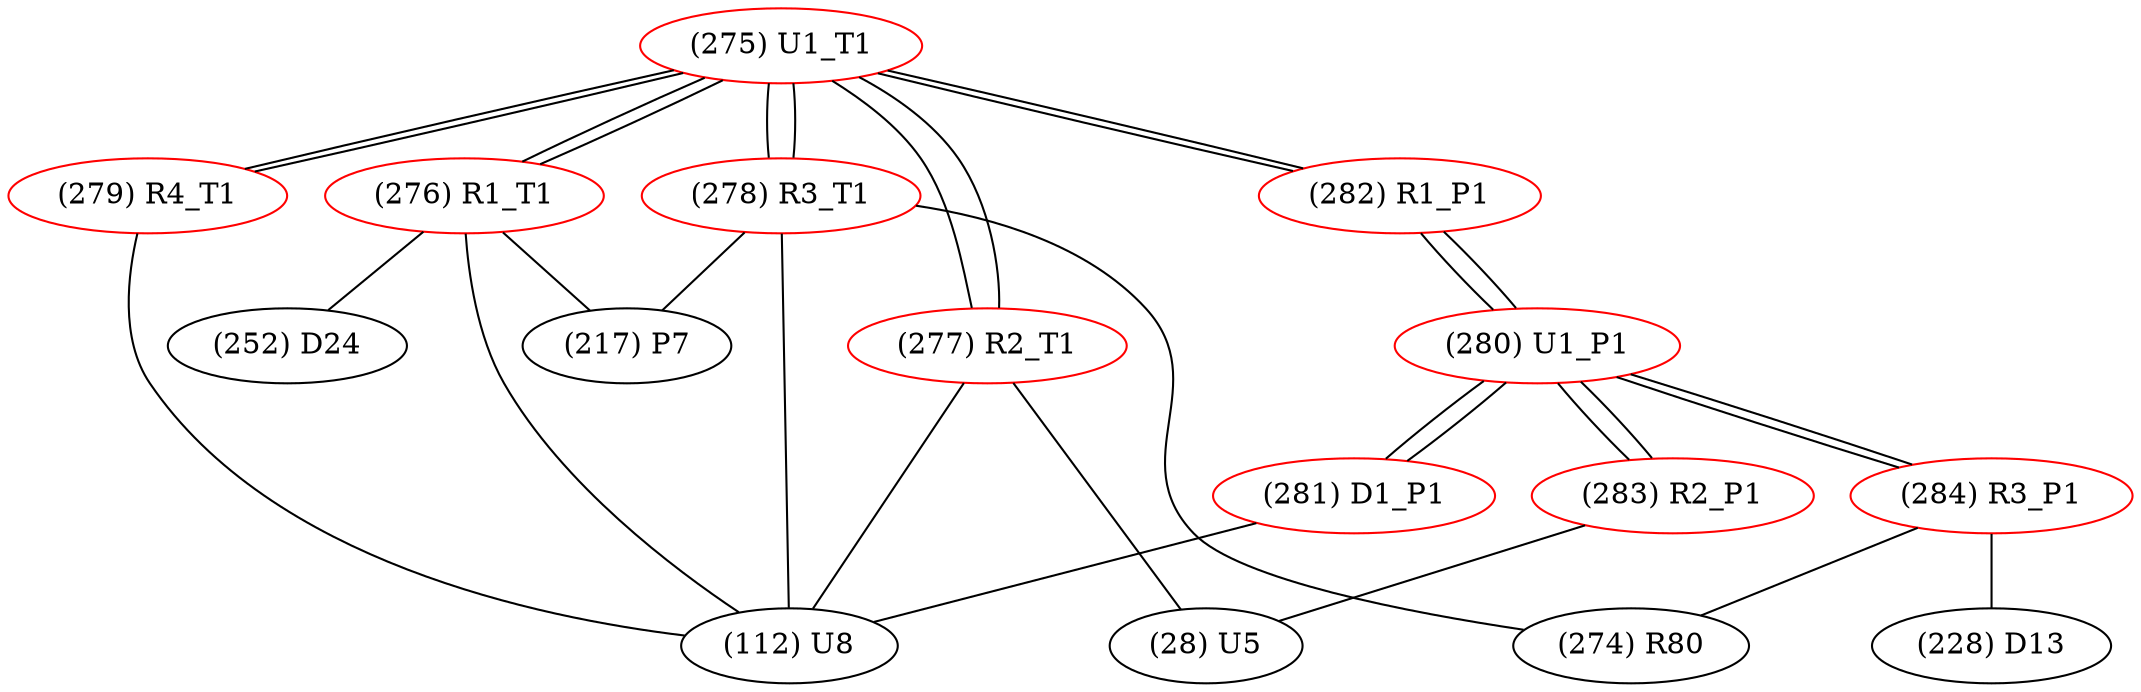 graph {
	275 [label="(275) U1_T1" color=red]
	276 [label="(276) R1_T1"]
	277 [label="(277) R2_T1"]
	278 [label="(278) R3_T1"]
	279 [label="(279) R4_T1"]
	282 [label="(282) R1_P1"]
	276 [label="(276) R1_T1" color=red]
	217 [label="(217) P7"]
	112 [label="(112) U8"]
	252 [label="(252) D24"]
	275 [label="(275) U1_T1"]
	277 [label="(277) R2_T1" color=red]
	28 [label="(28) U5"]
	112 [label="(112) U8"]
	275 [label="(275) U1_T1"]
	278 [label="(278) R3_T1" color=red]
	112 [label="(112) U8"]
	274 [label="(274) R80"]
	217 [label="(217) P7"]
	275 [label="(275) U1_T1"]
	279 [label="(279) R4_T1" color=red]
	112 [label="(112) U8"]
	275 [label="(275) U1_T1"]
	280 [label="(280) U1_P1" color=red]
	281 [label="(281) D1_P1"]
	283 [label="(283) R2_P1"]
	284 [label="(284) R3_P1"]
	282 [label="(282) R1_P1"]
	281 [label="(281) D1_P1" color=red]
	112 [label="(112) U8"]
	280 [label="(280) U1_P1"]
	282 [label="(282) R1_P1" color=red]
	275 [label="(275) U1_T1"]
	280 [label="(280) U1_P1"]
	283 [label="(283) R2_P1" color=red]
	28 [label="(28) U5"]
	280 [label="(280) U1_P1"]
	284 [label="(284) R3_P1" color=red]
	228 [label="(228) D13"]
	274 [label="(274) R80"]
	280 [label="(280) U1_P1"]
	275 -- 276
	275 -- 277
	275 -- 278
	275 -- 279
	275 -- 282
	276 -- 217
	276 -- 112
	276 -- 252
	276 -- 275
	277 -- 28
	277 -- 112
	277 -- 275
	278 -- 112
	278 -- 274
	278 -- 217
	278 -- 275
	279 -- 112
	279 -- 275
	280 -- 281
	280 -- 283
	280 -- 284
	280 -- 282
	281 -- 112
	281 -- 280
	282 -- 275
	282 -- 280
	283 -- 28
	283 -- 280
	284 -- 228
	284 -- 274
	284 -- 280
}